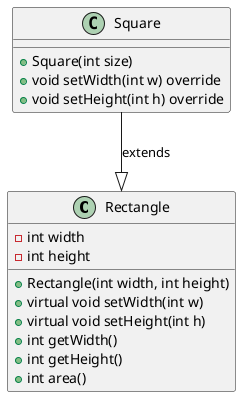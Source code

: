 @startuml

class Rectangle {
    - int width
    - int height

    + Rectangle(int width, int height)
    + virtual void setWidth(int w)
    + virtual void setHeight(int h)
    + int getWidth()
    + int getHeight()
    + int area()
}

class Square {
    + Square(int size)
    + void setWidth(int w) override
    + void setHeight(int h) override
}

Square --|> Rectangle : extends

@enduml

